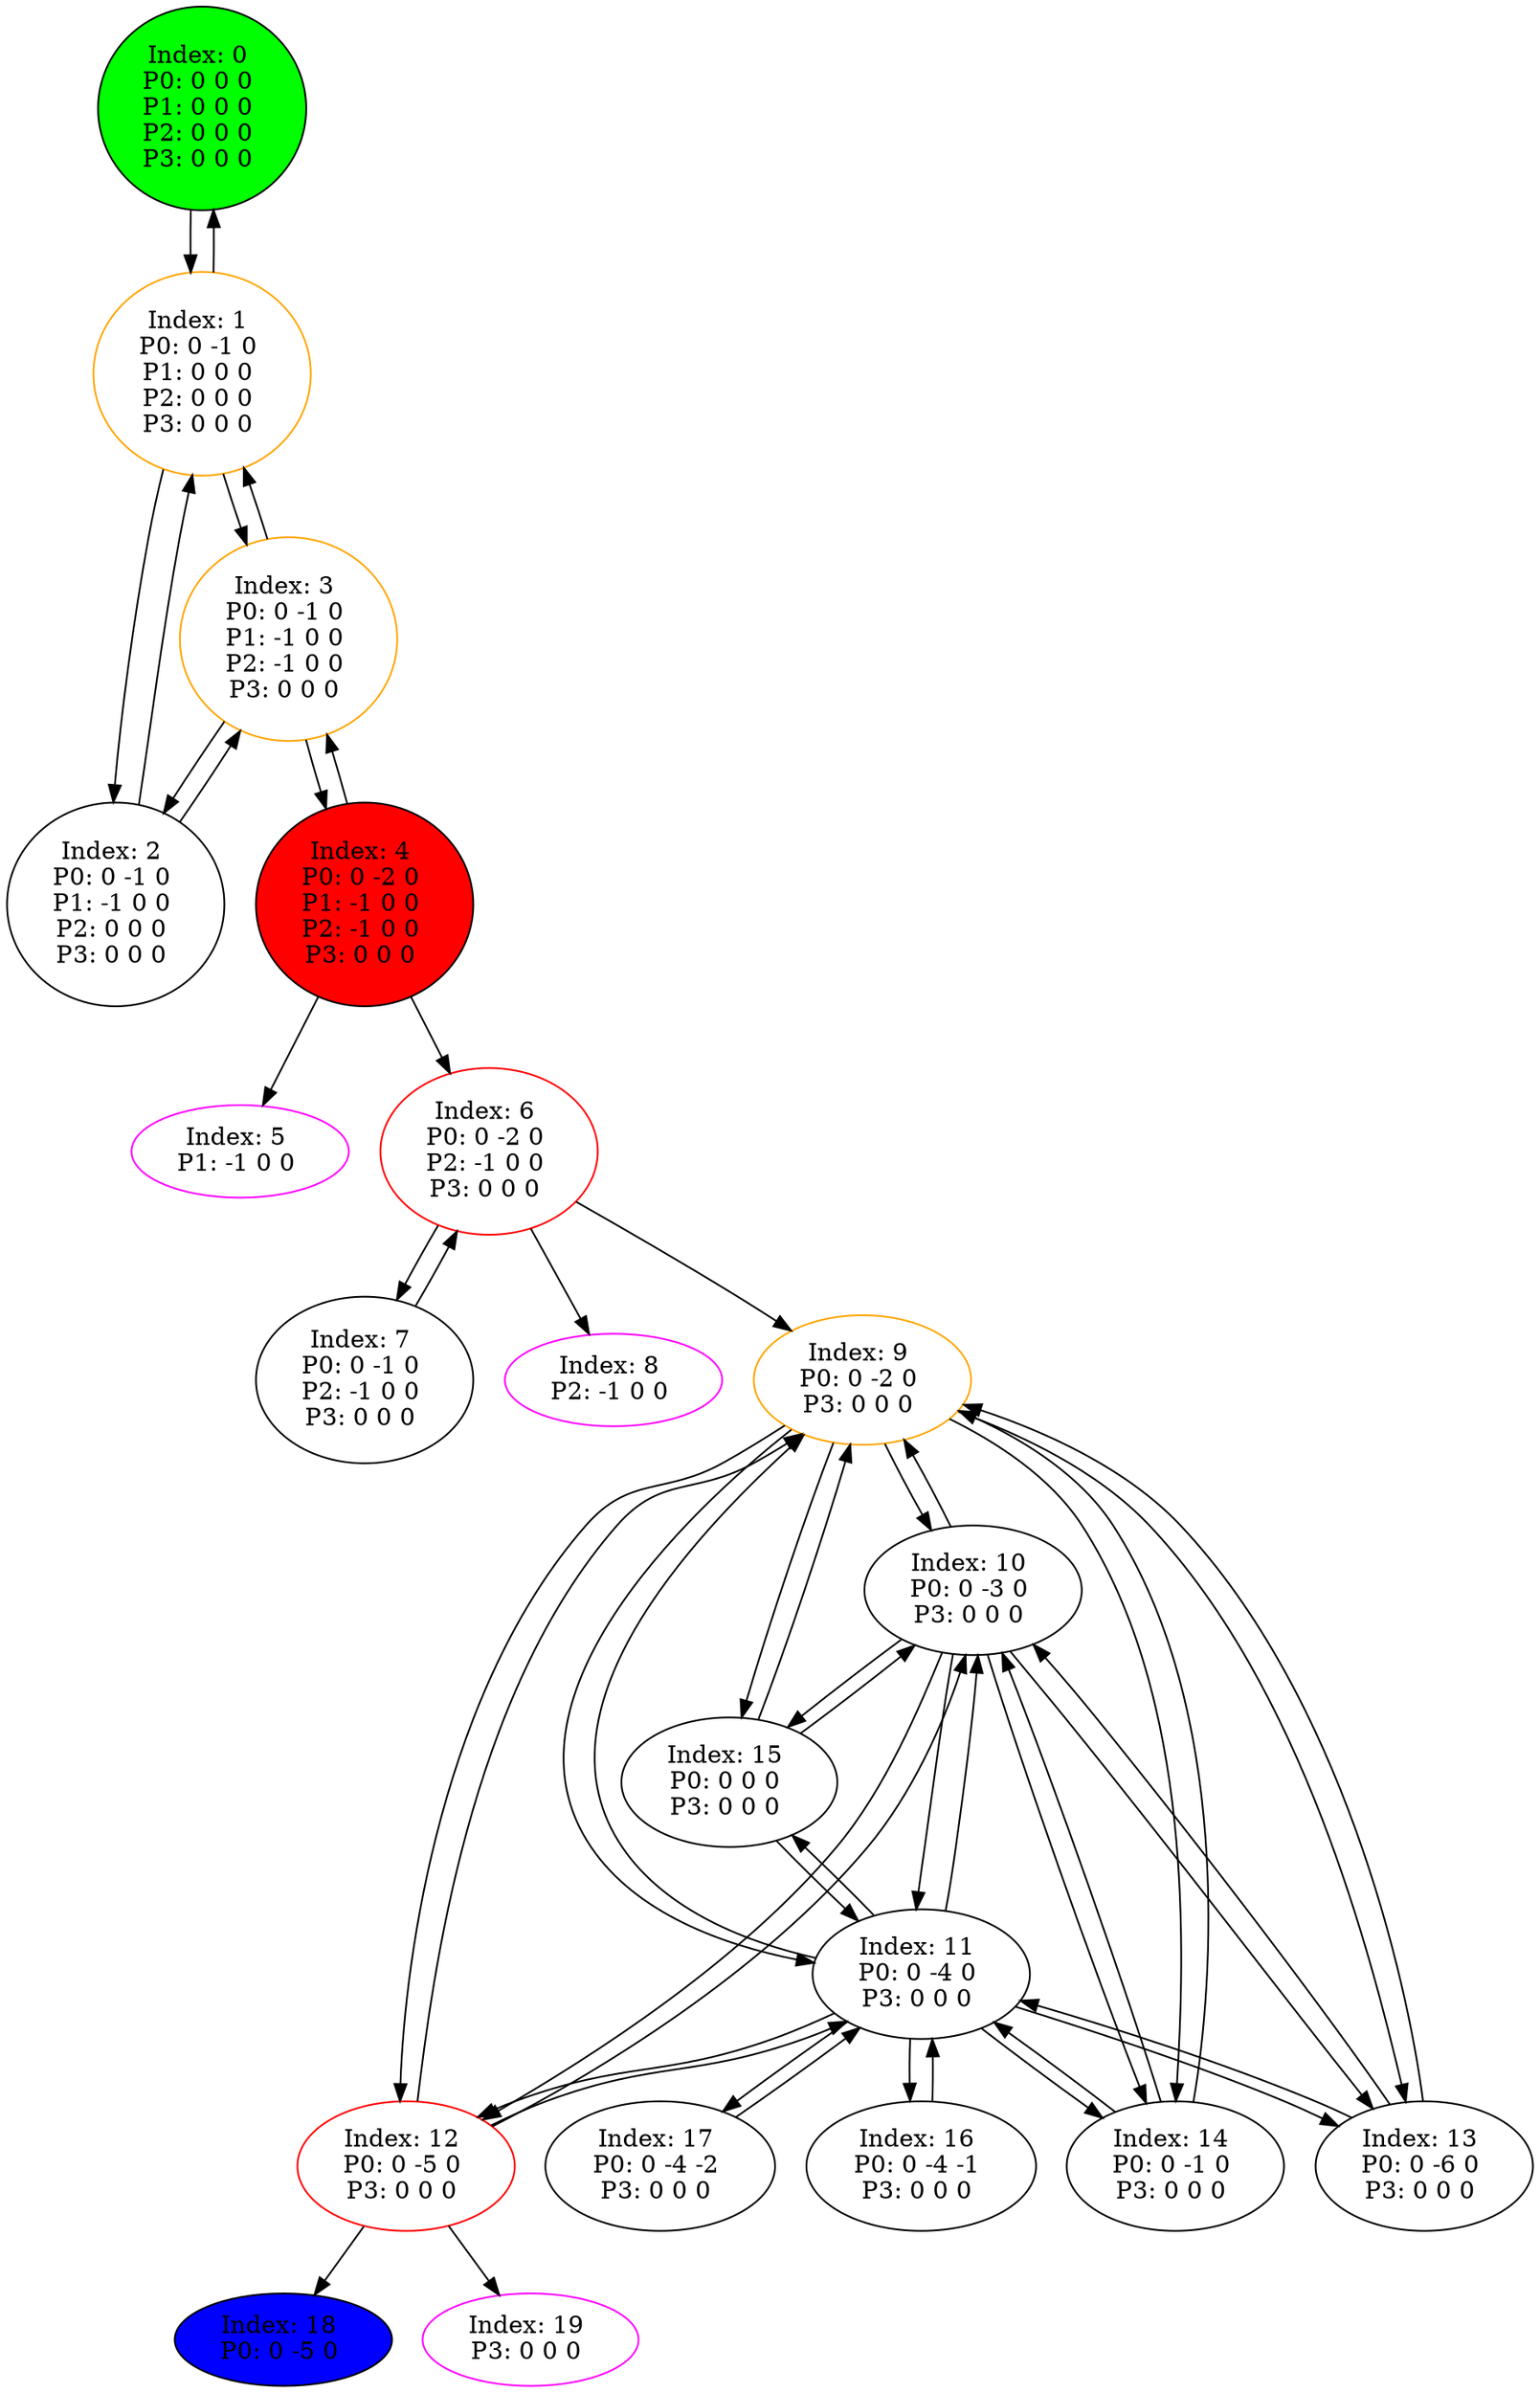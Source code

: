 digraph G {
color = "black"
0[label = "Index: 0 
P0: 0 0 0 
P1: 0 0 0 
P2: 0 0 0 
P3: 0 0 0 
", style="filled", fillcolor = "green"]
1[label = "Index: 1 
P0: 0 -1 0 
P1: 0 0 0 
P2: 0 0 0 
P3: 0 0 0 
", color = "orange"]
2[label = "Index: 2 
P0: 0 -1 0 
P1: -1 0 0 
P2: 0 0 0 
P3: 0 0 0 
"]
3[label = "Index: 3 
P0: 0 -1 0 
P1: -1 0 0 
P2: -1 0 0 
P3: 0 0 0 
", color = "orange"]
4[label = "Index: 4 
P0: 0 -2 0 
P1: -1 0 0 
P2: -1 0 0 
P3: 0 0 0 
", style="filled", fillcolor = "red"]
5[label = "Index: 5 
P1: -1 0 0 
", color = "fuchsia"]
6[label = "Index: 6 
P0: 0 -2 0 
P2: -1 0 0 
P3: 0 0 0 
", color = "red"]
7[label = "Index: 7 
P0: 0 -1 0 
P2: -1 0 0 
P3: 0 0 0 
"]
8[label = "Index: 8 
P2: -1 0 0 
", color = "fuchsia"]
9[label = "Index: 9 
P0: 0 -2 0 
P3: 0 0 0 
", color = "orange"]
10[label = "Index: 10 
P0: 0 -3 0 
P3: 0 0 0 
"]
11[label = "Index: 11 
P0: 0 -4 0 
P3: 0 0 0 
"]
12[label = "Index: 12 
P0: 0 -5 0 
P3: 0 0 0 
", color = "red"]
13[label = "Index: 13 
P0: 0 -6 0 
P3: 0 0 0 
"]
14[label = "Index: 14 
P0: 0 -1 0 
P3: 0 0 0 
"]
15[label = "Index: 15 
P0: 0 0 0 
P3: 0 0 0 
"]
16[label = "Index: 16 
P0: 0 -4 -1 
P3: 0 0 0 
"]
17[label = "Index: 17 
P0: 0 -4 -2 
P3: 0 0 0 
"]
18[label = "Index: 18 
P0: 0 -5 0 
", style="filled", fillcolor = "blue"]
19[label = "Index: 19 
P3: 0 0 0 
", color = "fuchsia"]
0 -> 1

1 -> 0
1 -> 2
1 -> 3

2 -> 1
2 -> 3

3 -> 1
3 -> 2
3 -> 4

4 -> 3
4 -> 6
4 -> 5

6 -> 7
6 -> 9
6 -> 8

7 -> 6

9 -> 10
9 -> 11
9 -> 12
9 -> 13
9 -> 14
9 -> 15

10 -> 9
10 -> 11
10 -> 12
10 -> 13
10 -> 14
10 -> 15

11 -> 9
11 -> 10
11 -> 12
11 -> 13
11 -> 14
11 -> 15
11 -> 16
11 -> 17

12 -> 9
12 -> 10
12 -> 11
12 -> 19
12 -> 18

13 -> 9
13 -> 10
13 -> 11

14 -> 9
14 -> 10
14 -> 11

15 -> 9
15 -> 10
15 -> 11

16 -> 11

17 -> 11

}
